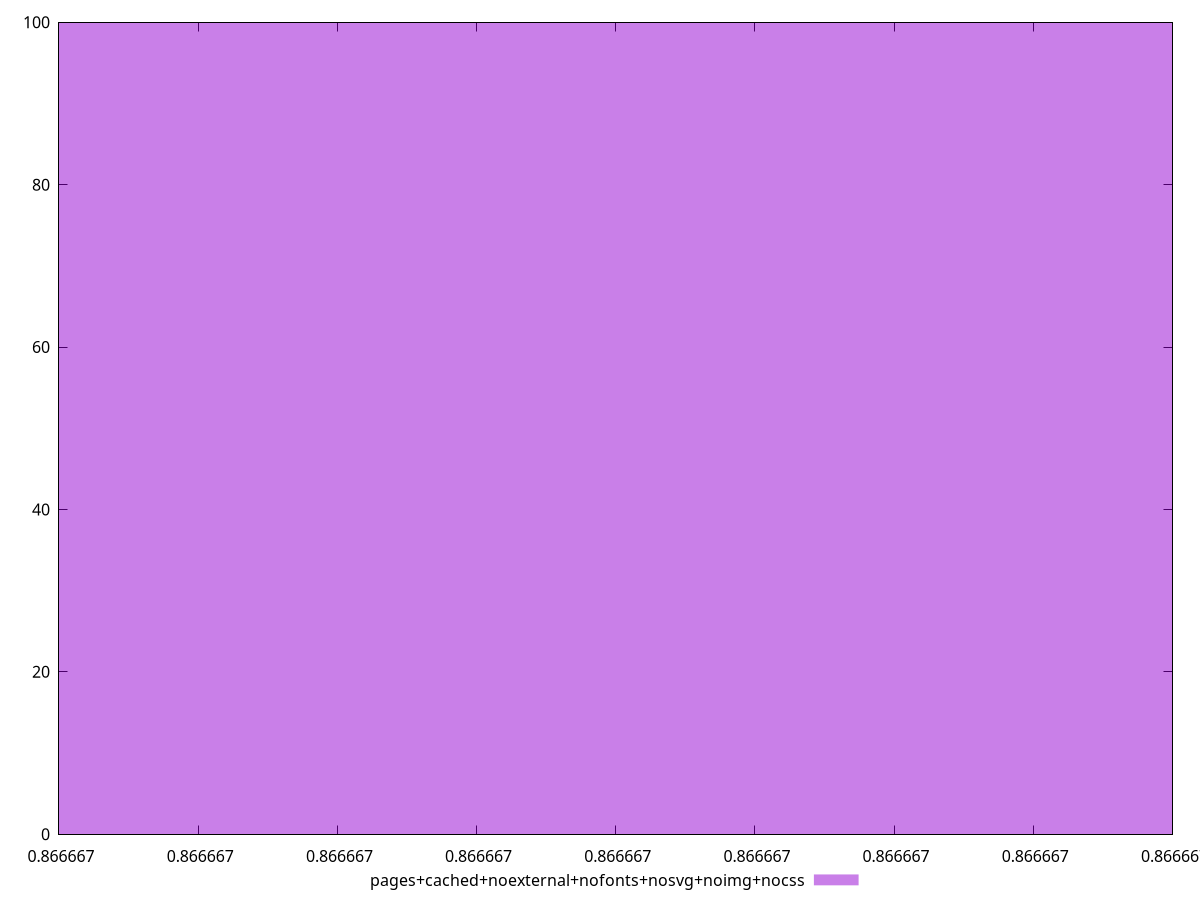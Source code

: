 $_pagesCachedNoexternalNofontsNosvgNoimgNocss <<EOF
0.8666666666666666 100
EOF
set key outside below
set terminal pngcairo
set output "report_00006_2020-11-02T20-21-41.718Z/uses-http2/pages+cached+noexternal+nofonts+nosvg+noimg+nocss//hist.png"
set yrange [0:100]
set boxwidth 7.781512087312942e-16
set style fill transparent solid 0.5 noborder
plot $_pagesCachedNoexternalNofontsNosvgNoimgNocss title "pages+cached+noexternal+nofonts+nosvg+noimg+nocss" with boxes ,